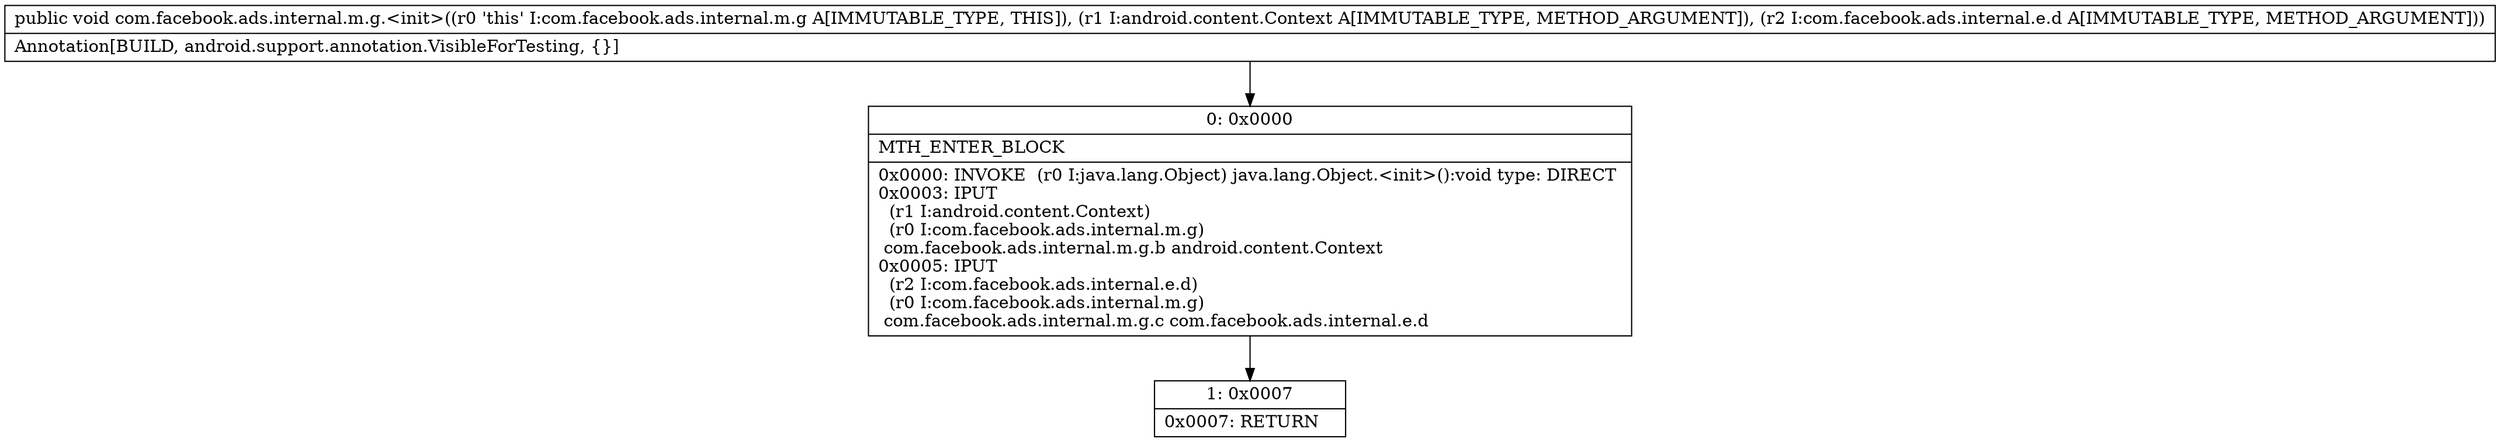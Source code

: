 digraph "CFG forcom.facebook.ads.internal.m.g.\<init\>(Landroid\/content\/Context;Lcom\/facebook\/ads\/internal\/e\/d;)V" {
Node_0 [shape=record,label="{0\:\ 0x0000|MTH_ENTER_BLOCK\l|0x0000: INVOKE  (r0 I:java.lang.Object) java.lang.Object.\<init\>():void type: DIRECT \l0x0003: IPUT  \l  (r1 I:android.content.Context)\l  (r0 I:com.facebook.ads.internal.m.g)\l com.facebook.ads.internal.m.g.b android.content.Context \l0x0005: IPUT  \l  (r2 I:com.facebook.ads.internal.e.d)\l  (r0 I:com.facebook.ads.internal.m.g)\l com.facebook.ads.internal.m.g.c com.facebook.ads.internal.e.d \l}"];
Node_1 [shape=record,label="{1\:\ 0x0007|0x0007: RETURN   \l}"];
MethodNode[shape=record,label="{public void com.facebook.ads.internal.m.g.\<init\>((r0 'this' I:com.facebook.ads.internal.m.g A[IMMUTABLE_TYPE, THIS]), (r1 I:android.content.Context A[IMMUTABLE_TYPE, METHOD_ARGUMENT]), (r2 I:com.facebook.ads.internal.e.d A[IMMUTABLE_TYPE, METHOD_ARGUMENT]))  | Annotation[BUILD, android.support.annotation.VisibleForTesting, \{\}]\l}"];
MethodNode -> Node_0;
Node_0 -> Node_1;
}

